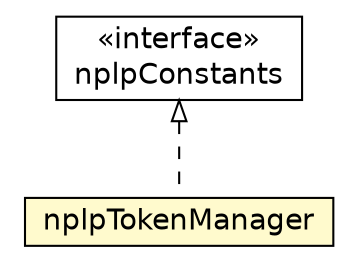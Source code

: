 #!/usr/local/bin/dot
#
# Class diagram 
# Generated by UMLGraph version R5_6_6-1-g9240c4 (http://www.umlgraph.org/)
#

digraph G {
	edge [fontname="Helvetica",fontsize=10,labelfontname="Helvetica",labelfontsize=10];
	node [fontname="Helvetica",fontsize=10,shape=plaintext];
	nodesep=0.25;
	ranksep=0.5;
	// npl.parser.nplpTokenManager
	c13223 [label=<<table title="npl.parser.nplpTokenManager" border="0" cellborder="1" cellspacing="0" cellpadding="2" port="p" bgcolor="lemonChiffon" href="./nplpTokenManager.html">
		<tr><td><table border="0" cellspacing="0" cellpadding="1">
<tr><td align="center" balign="center"> nplpTokenManager </td></tr>
		</table></td></tr>
		</table>>, URL="./nplpTokenManager.html", fontname="Helvetica", fontcolor="black", fontsize=14.0];
	// npl.parser.nplpConstants
	c13224 [label=<<table title="npl.parser.nplpConstants" border="0" cellborder="1" cellspacing="0" cellpadding="2" port="p" href="./nplpConstants.html">
		<tr><td><table border="0" cellspacing="0" cellpadding="1">
<tr><td align="center" balign="center"> &#171;interface&#187; </td></tr>
<tr><td align="center" balign="center"> nplpConstants </td></tr>
		</table></td></tr>
		</table>>, URL="./nplpConstants.html", fontname="Helvetica", fontcolor="black", fontsize=14.0];
	//npl.parser.nplpTokenManager implements npl.parser.nplpConstants
	c13224:p -> c13223:p [dir=back,arrowtail=empty,style=dashed];
}

